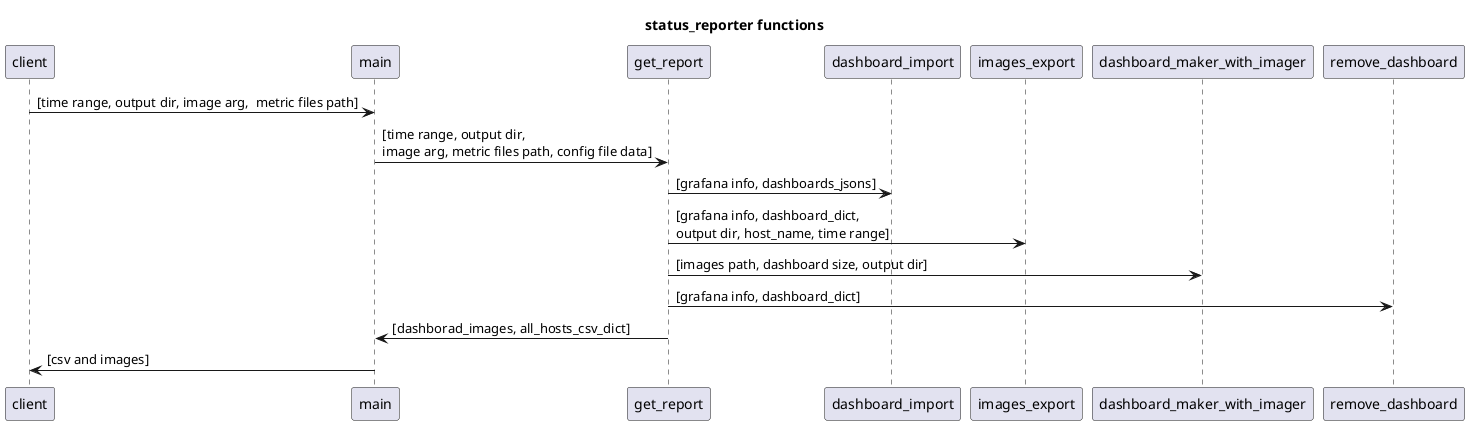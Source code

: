 @startuml
title status_reporter functions
client -> main :  [time range, output dir, image arg,  metric files path]
main -> get_report : [time range, output dir, \nimage arg, metric files path, config file data]
get_report -> dashboard_import : [grafana info, dashboards_jsons]
get_report -> images_export : [grafana info, dashboard_dict, \noutput dir, host_name, time range]
get_report -> dashboard_maker_with_imager : [images path, dashboard size, output dir]
get_report -> remove_dashboard : [grafana info, dashboard_dict]
get_report -> main : [dashborad_images, all_hosts_csv_dict]
main -> client : [csv and images]
@enduml
